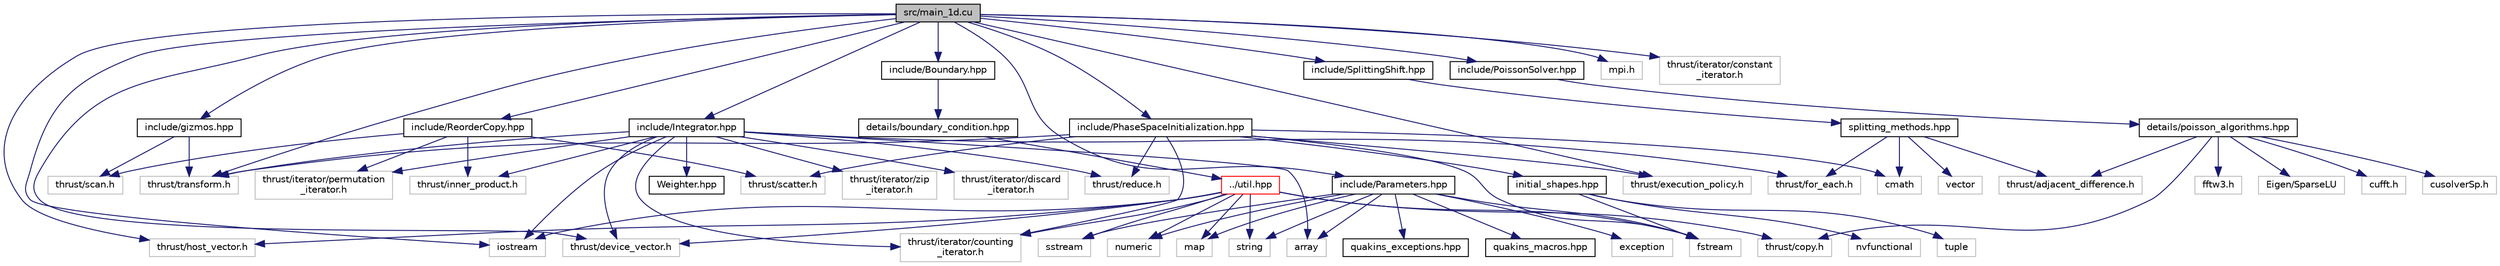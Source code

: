 digraph "src/main_1d.cu"
{
 // LATEX_PDF_SIZE
  edge [fontname="Helvetica",fontsize="10",labelfontname="Helvetica",labelfontsize="10"];
  node [fontname="Helvetica",fontsize="10",shape=record];
  Node1 [label="src/main_1d.cu",height=0.2,width=0.4,color="black", fillcolor="grey75", style="filled", fontcolor="black",tooltip="main file of the quakins 1d1v simualtion"];
  Node1 -> Node2 [color="midnightblue",fontsize="10",style="solid",fontname="Helvetica"];
  Node2 [label="iostream",height=0.2,width=0.4,color="grey75", fillcolor="white", style="filled",tooltip=" "];
  Node1 -> Node3 [color="midnightblue",fontsize="10",style="solid",fontname="Helvetica"];
  Node3 [label="mpi.h",height=0.2,width=0.4,color="grey75", fillcolor="white", style="filled",tooltip=" "];
  Node1 -> Node4 [color="midnightblue",fontsize="10",style="solid",fontname="Helvetica"];
  Node4 [label="thrust/device_vector.h",height=0.2,width=0.4,color="grey75", fillcolor="white", style="filled",tooltip=" "];
  Node1 -> Node5 [color="midnightblue",fontsize="10",style="solid",fontname="Helvetica"];
  Node5 [label="thrust/transform.h",height=0.2,width=0.4,color="grey75", fillcolor="white", style="filled",tooltip=" "];
  Node1 -> Node6 [color="midnightblue",fontsize="10",style="solid",fontname="Helvetica"];
  Node6 [label="thrust/execution_policy.h",height=0.2,width=0.4,color="grey75", fillcolor="white", style="filled",tooltip=" "];
  Node1 -> Node7 [color="midnightblue",fontsize="10",style="solid",fontname="Helvetica"];
  Node7 [label="thrust/host_vector.h",height=0.2,width=0.4,color="grey75", fillcolor="white", style="filled",tooltip=" "];
  Node1 -> Node8 [color="midnightblue",fontsize="10",style="solid",fontname="Helvetica"];
  Node8 [label="include/Parameters.hpp",height=0.2,width=0.4,color="black", fillcolor="white", style="filled",URL="$Parameters_8hpp_source.html",tooltip=" "];
  Node8 -> Node9 [color="midnightblue",fontsize="10",style="solid",fontname="Helvetica"];
  Node9 [label="array",height=0.2,width=0.4,color="grey75", fillcolor="white", style="filled",tooltip=" "];
  Node8 -> Node10 [color="midnightblue",fontsize="10",style="solid",fontname="Helvetica"];
  Node10 [label="fstream",height=0.2,width=0.4,color="grey75", fillcolor="white", style="filled",tooltip=" "];
  Node8 -> Node11 [color="midnightblue",fontsize="10",style="solid",fontname="Helvetica"];
  Node11 [label="map",height=0.2,width=0.4,color="grey75", fillcolor="white", style="filled",tooltip=" "];
  Node8 -> Node12 [color="midnightblue",fontsize="10",style="solid",fontname="Helvetica"];
  Node12 [label="string",height=0.2,width=0.4,color="grey75", fillcolor="white", style="filled",tooltip=" "];
  Node8 -> Node13 [color="midnightblue",fontsize="10",style="solid",fontname="Helvetica"];
  Node13 [label="sstream",height=0.2,width=0.4,color="grey75", fillcolor="white", style="filled",tooltip=" "];
  Node8 -> Node14 [color="midnightblue",fontsize="10",style="solid",fontname="Helvetica"];
  Node14 [label="exception",height=0.2,width=0.4,color="grey75", fillcolor="white", style="filled",tooltip=" "];
  Node8 -> Node15 [color="midnightblue",fontsize="10",style="solid",fontname="Helvetica"];
  Node15 [label="numeric",height=0.2,width=0.4,color="grey75", fillcolor="white", style="filled",tooltip=" "];
  Node8 -> Node16 [color="midnightblue",fontsize="10",style="solid",fontname="Helvetica"];
  Node16 [label="quakins_exceptions.hpp",height=0.2,width=0.4,color="black", fillcolor="white", style="filled",URL="$quakins__exceptions_8hpp_source.html",tooltip=" "];
  Node8 -> Node17 [color="midnightblue",fontsize="10",style="solid",fontname="Helvetica"];
  Node17 [label="quakins_macros.hpp",height=0.2,width=0.4,color="black", fillcolor="white", style="filled",URL="$quakins__macros_8hpp_source.html",tooltip=" "];
  Node1 -> Node18 [color="midnightblue",fontsize="10",style="solid",fontname="Helvetica"];
  Node18 [label="include/PhaseSpaceInitialization.hpp",height=0.2,width=0.4,color="black", fillcolor="white", style="filled",URL="$PhaseSpaceInitialization_8hpp.html",tooltip=" "];
  Node18 -> Node10 [color="midnightblue",fontsize="10",style="solid",fontname="Helvetica"];
  Node18 -> Node19 [color="midnightblue",fontsize="10",style="solid",fontname="Helvetica"];
  Node19 [label="cmath",height=0.2,width=0.4,color="grey75", fillcolor="white", style="filled",tooltip=" "];
  Node18 -> Node20 [color="midnightblue",fontsize="10",style="solid",fontname="Helvetica"];
  Node20 [label="thrust/iterator/counting\l_iterator.h",height=0.2,width=0.4,color="grey75", fillcolor="white", style="filled",tooltip=" "];
  Node18 -> Node6 [color="midnightblue",fontsize="10",style="solid",fontname="Helvetica"];
  Node18 -> Node5 [color="midnightblue",fontsize="10",style="solid",fontname="Helvetica"];
  Node18 -> Node21 [color="midnightblue",fontsize="10",style="solid",fontname="Helvetica"];
  Node21 [label="thrust/reduce.h",height=0.2,width=0.4,color="grey75", fillcolor="white", style="filled",tooltip=" "];
  Node18 -> Node22 [color="midnightblue",fontsize="10",style="solid",fontname="Helvetica"];
  Node22 [label="thrust/scatter.h",height=0.2,width=0.4,color="grey75", fillcolor="white", style="filled",tooltip=" "];
  Node18 -> Node23 [color="midnightblue",fontsize="10",style="solid",fontname="Helvetica"];
  Node23 [label="initial_shapes.hpp",height=0.2,width=0.4,color="black", fillcolor="white", style="filled",URL="$initial__shapes_8hpp_source.html",tooltip=" "];
  Node23 -> Node24 [color="midnightblue",fontsize="10",style="solid",fontname="Helvetica"];
  Node24 [label="tuple",height=0.2,width=0.4,color="grey75", fillcolor="white", style="filled",tooltip=" "];
  Node23 -> Node10 [color="midnightblue",fontsize="10",style="solid",fontname="Helvetica"];
  Node23 -> Node25 [color="midnightblue",fontsize="10",style="solid",fontname="Helvetica"];
  Node25 [label="nvfunctional",height=0.2,width=0.4,color="grey75", fillcolor="white", style="filled",tooltip=" "];
  Node1 -> Node26 [color="midnightblue",fontsize="10",style="solid",fontname="Helvetica"];
  Node26 [label="include/Integrator.hpp",height=0.2,width=0.4,color="black", fillcolor="white", style="filled",URL="$Integrator_8hpp_source.html",tooltip=" "];
  Node26 -> Node27 [color="midnightblue",fontsize="10",style="solid",fontname="Helvetica"];
  Node27 [label="thrust/inner_product.h",height=0.2,width=0.4,color="grey75", fillcolor="white", style="filled",tooltip=" "];
  Node26 -> Node5 [color="midnightblue",fontsize="10",style="solid",fontname="Helvetica"];
  Node26 -> Node28 [color="midnightblue",fontsize="10",style="solid",fontname="Helvetica"];
  Node28 [label="thrust/for_each.h",height=0.2,width=0.4,color="grey75", fillcolor="white", style="filled",tooltip=" "];
  Node26 -> Node29 [color="midnightblue",fontsize="10",style="solid",fontname="Helvetica"];
  Node29 [label="thrust/iterator/zip\l_iterator.h",height=0.2,width=0.4,color="grey75", fillcolor="white", style="filled",tooltip=" "];
  Node26 -> Node30 [color="midnightblue",fontsize="10",style="solid",fontname="Helvetica"];
  Node30 [label="thrust/iterator/permutation\l_iterator.h",height=0.2,width=0.4,color="grey75", fillcolor="white", style="filled",tooltip=" "];
  Node26 -> Node20 [color="midnightblue",fontsize="10",style="solid",fontname="Helvetica"];
  Node26 -> Node31 [color="midnightblue",fontsize="10",style="solid",fontname="Helvetica"];
  Node31 [label="thrust/iterator/discard\l_iterator.h",height=0.2,width=0.4,color="grey75", fillcolor="white", style="filled",tooltip=" "];
  Node26 -> Node4 [color="midnightblue",fontsize="10",style="solid",fontname="Helvetica"];
  Node26 -> Node21 [color="midnightblue",fontsize="10",style="solid",fontname="Helvetica"];
  Node26 -> Node9 [color="midnightblue",fontsize="10",style="solid",fontname="Helvetica"];
  Node26 -> Node2 [color="midnightblue",fontsize="10",style="solid",fontname="Helvetica"];
  Node26 -> Node32 [color="midnightblue",fontsize="10",style="solid",fontname="Helvetica"];
  Node32 [label="Weighter.hpp",height=0.2,width=0.4,color="black", fillcolor="white", style="filled",URL="$Weighter_8hpp_source.html",tooltip=" "];
  Node1 -> Node33 [color="midnightblue",fontsize="10",style="solid",fontname="Helvetica"];
  Node33 [label="include/PoissonSolver.hpp",height=0.2,width=0.4,color="black", fillcolor="white", style="filled",URL="$PoissonSolver_8hpp_source.html",tooltip=" "];
  Node33 -> Node34 [color="midnightblue",fontsize="10",style="solid",fontname="Helvetica"];
  Node34 [label="details/poisson_algorithms.hpp",height=0.2,width=0.4,color="black", fillcolor="white", style="filled",URL="$poisson__algorithms_8hpp_source.html",tooltip=" "];
  Node34 -> Node35 [color="midnightblue",fontsize="10",style="solid",fontname="Helvetica"];
  Node35 [label="cufft.h",height=0.2,width=0.4,color="grey75", fillcolor="white", style="filled",tooltip=" "];
  Node34 -> Node36 [color="midnightblue",fontsize="10",style="solid",fontname="Helvetica"];
  Node36 [label="cusolverSp.h",height=0.2,width=0.4,color="grey75", fillcolor="white", style="filled",tooltip=" "];
  Node34 -> Node37 [color="midnightblue",fontsize="10",style="solid",fontname="Helvetica"];
  Node37 [label="fftw3.h",height=0.2,width=0.4,color="grey75", fillcolor="white", style="filled",tooltip=" "];
  Node34 -> Node38 [color="midnightblue",fontsize="10",style="solid",fontname="Helvetica"];
  Node38 [label="Eigen/SparseLU",height=0.2,width=0.4,color="grey75", fillcolor="white", style="filled",tooltip=" "];
  Node34 -> Node39 [color="midnightblue",fontsize="10",style="solid",fontname="Helvetica"];
  Node39 [label="thrust/copy.h",height=0.2,width=0.4,color="grey75", fillcolor="white", style="filled",tooltip=" "];
  Node34 -> Node40 [color="midnightblue",fontsize="10",style="solid",fontname="Helvetica"];
  Node40 [label="thrust/adjacent_difference.h",height=0.2,width=0.4,color="grey75", fillcolor="white", style="filled",tooltip=" "];
  Node1 -> Node41 [color="midnightblue",fontsize="10",style="solid",fontname="Helvetica"];
  Node41 [label="include/SplittingShift.hpp",height=0.2,width=0.4,color="black", fillcolor="white", style="filled",URL="$SplittingShift_8hpp_source.html",tooltip=" "];
  Node41 -> Node42 [color="midnightblue",fontsize="10",style="solid",fontname="Helvetica"];
  Node42 [label="splitting_methods.hpp",height=0.2,width=0.4,color="black", fillcolor="white", style="filled",URL="$splitting__methods_8hpp_source.html",tooltip=" "];
  Node42 -> Node43 [color="midnightblue",fontsize="10",style="solid",fontname="Helvetica"];
  Node43 [label="vector",height=0.2,width=0.4,color="grey75", fillcolor="white", style="filled",tooltip=" "];
  Node42 -> Node28 [color="midnightblue",fontsize="10",style="solid",fontname="Helvetica"];
  Node42 -> Node40 [color="midnightblue",fontsize="10",style="solid",fontname="Helvetica"];
  Node42 -> Node19 [color="midnightblue",fontsize="10",style="solid",fontname="Helvetica"];
  Node1 -> Node44 [color="midnightblue",fontsize="10",style="solid",fontname="Helvetica"];
  Node44 [label="include/ReorderCopy.hpp",height=0.2,width=0.4,color="black", fillcolor="white", style="filled",URL="$ReorderCopy_8hpp_source.html",tooltip=" "];
  Node44 -> Node27 [color="midnightblue",fontsize="10",style="solid",fontname="Helvetica"];
  Node44 -> Node45 [color="midnightblue",fontsize="10",style="solid",fontname="Helvetica"];
  Node45 [label="thrust/scan.h",height=0.2,width=0.4,color="grey75", fillcolor="white", style="filled",tooltip=" "];
  Node44 -> Node22 [color="midnightblue",fontsize="10",style="solid",fontname="Helvetica"];
  Node44 -> Node30 [color="midnightblue",fontsize="10",style="solid",fontname="Helvetica"];
  Node1 -> Node46 [color="midnightblue",fontsize="10",style="solid",fontname="Helvetica"];
  Node46 [label="include/Boundary.hpp",height=0.2,width=0.4,color="black", fillcolor="white", style="filled",URL="$Boundary_8hpp_source.html",tooltip=" "];
  Node46 -> Node47 [color="midnightblue",fontsize="10",style="solid",fontname="Helvetica"];
  Node47 [label="details/boundary_condition.hpp",height=0.2,width=0.4,color="black", fillcolor="white", style="filled",URL="$boundary__condition_8hpp_source.html",tooltip=" "];
  Node47 -> Node48 [color="midnightblue",fontsize="10",style="solid",fontname="Helvetica"];
  Node48 [label="../util.hpp",height=0.2,width=0.4,color="red", fillcolor="white", style="filled",URL="$util_8hpp_source.html",tooltip=" "];
  Node48 -> Node39 [color="midnightblue",fontsize="10",style="solid",fontname="Helvetica"];
  Node48 -> Node12 [color="midnightblue",fontsize="10",style="solid",fontname="Helvetica"];
  Node48 -> Node11 [color="midnightblue",fontsize="10",style="solid",fontname="Helvetica"];
  Node48 -> Node13 [color="midnightblue",fontsize="10",style="solid",fontname="Helvetica"];
  Node48 -> Node10 [color="midnightblue",fontsize="10",style="solid",fontname="Helvetica"];
  Node48 -> Node2 [color="midnightblue",fontsize="10",style="solid",fontname="Helvetica"];
  Node48 -> Node15 [color="midnightblue",fontsize="10",style="solid",fontname="Helvetica"];
  Node48 -> Node20 [color="midnightblue",fontsize="10",style="solid",fontname="Helvetica"];
  Node48 -> Node7 [color="midnightblue",fontsize="10",style="solid",fontname="Helvetica"];
  Node48 -> Node4 [color="midnightblue",fontsize="10",style="solid",fontname="Helvetica"];
  Node1 -> Node51 [color="midnightblue",fontsize="10",style="solid",fontname="Helvetica"];
  Node51 [label="include/gizmos.hpp",height=0.2,width=0.4,color="black", fillcolor="white", style="filled",URL="$gizmos_8hpp_source.html",tooltip=" "];
  Node51 -> Node45 [color="midnightblue",fontsize="10",style="solid",fontname="Helvetica"];
  Node51 -> Node5 [color="midnightblue",fontsize="10",style="solid",fontname="Helvetica"];
  Node1 -> Node52 [color="midnightblue",fontsize="10",style="solid",fontname="Helvetica"];
  Node52 [label="thrust/iterator/constant\l_iterator.h",height=0.2,width=0.4,color="grey75", fillcolor="white", style="filled",tooltip=" "];
}
